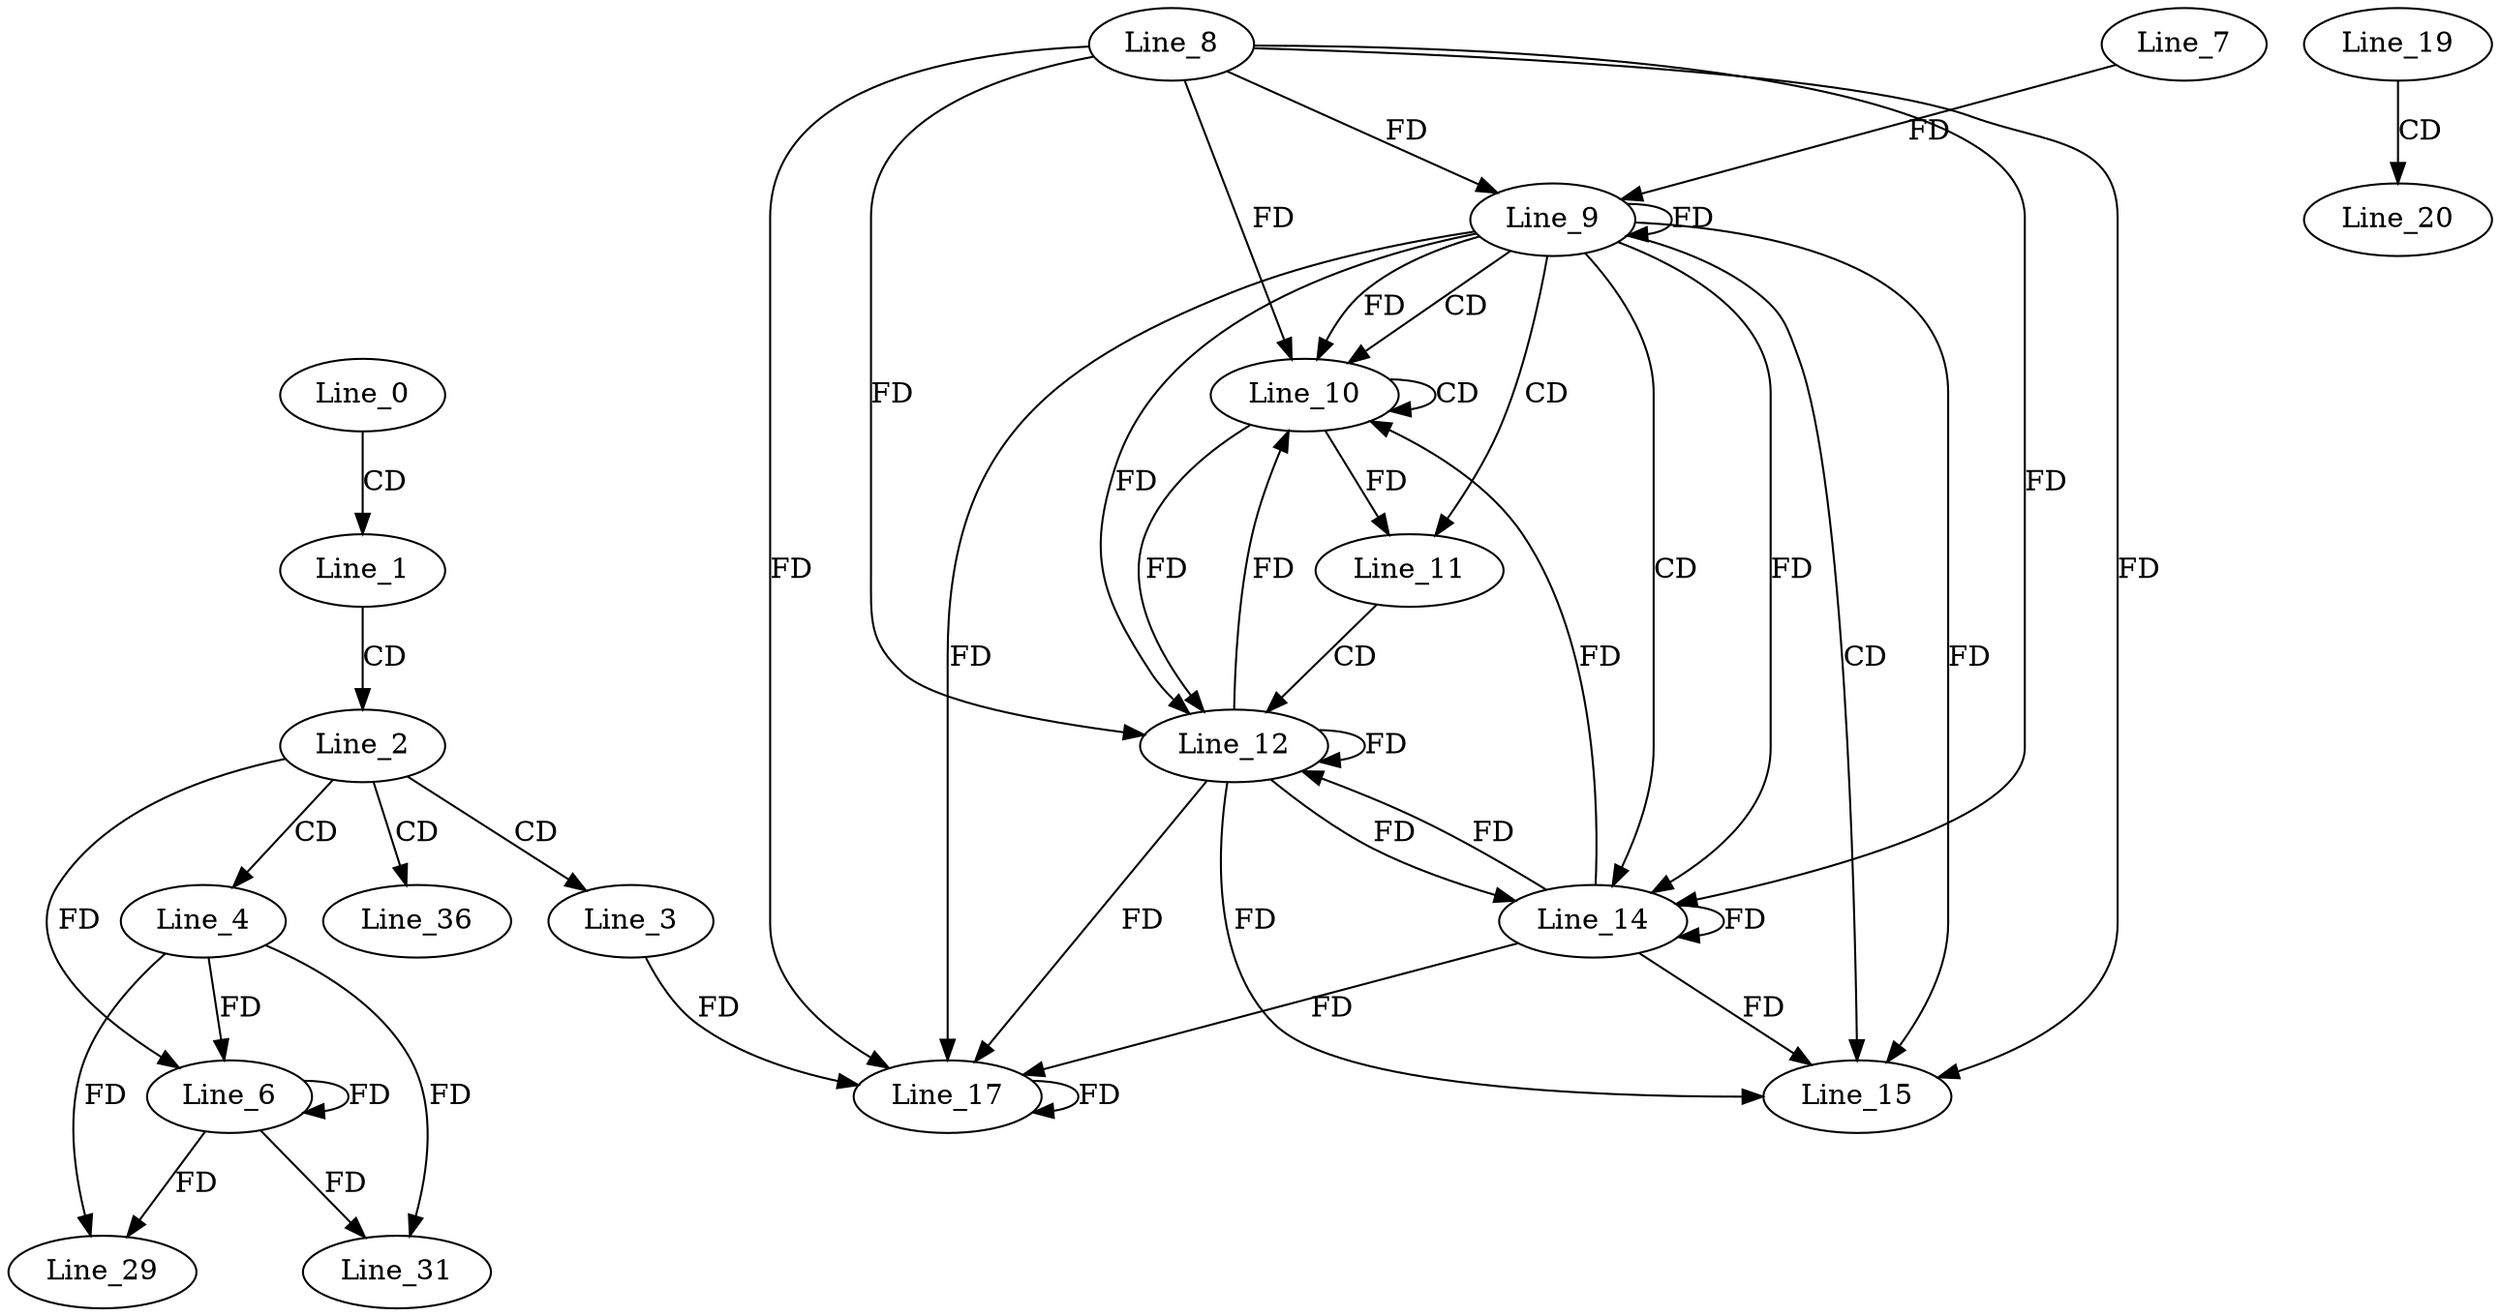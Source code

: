 digraph G {
  Line_0;
  Line_1;
  Line_2;
  Line_3;
  Line_4;
  Line_6;
  Line_6;
  Line_6;
  Line_9;
  Line_8;
  Line_9;
  Line_7;
  Line_9;
  Line_10;
  Line_10;
  Line_11;
  Line_12;
  Line_12;
  Line_14;
  Line_14;
  Line_15;
  Line_15;
  Line_17;
  Line_17;
  Line_19;
  Line_20;
  Line_29;
  Line_31;
  Line_36;
  Line_0 -> Line_1 [ label="CD" ];
  Line_1 -> Line_2 [ label="CD" ];
  Line_2 -> Line_3 [ label="CD" ];
  Line_2 -> Line_4 [ label="CD" ];
  Line_4 -> Line_6 [ label="FD" ];
  Line_6 -> Line_6 [ label="FD" ];
  Line_2 -> Line_6 [ label="FD" ];
  Line_9 -> Line_9 [ label="FD" ];
  Line_8 -> Line_9 [ label="FD" ];
  Line_7 -> Line_9 [ label="FD" ];
  Line_9 -> Line_10 [ label="CD" ];
  Line_10 -> Line_10 [ label="CD" ];
  Line_9 -> Line_10 [ label="FD" ];
  Line_8 -> Line_10 [ label="FD" ];
  Line_9 -> Line_11 [ label="CD" ];
  Line_10 -> Line_11 [ label="FD" ];
  Line_11 -> Line_12 [ label="CD" ];
  Line_9 -> Line_12 [ label="FD" ];
  Line_12 -> Line_12 [ label="FD" ];
  Line_8 -> Line_12 [ label="FD" ];
  Line_10 -> Line_12 [ label="FD" ];
  Line_9 -> Line_14 [ label="CD" ];
  Line_9 -> Line_14 [ label="FD" ];
  Line_12 -> Line_14 [ label="FD" ];
  Line_14 -> Line_14 [ label="FD" ];
  Line_8 -> Line_14 [ label="FD" ];
  Line_9 -> Line_15 [ label="CD" ];
  Line_9 -> Line_15 [ label="FD" ];
  Line_12 -> Line_15 [ label="FD" ];
  Line_14 -> Line_15 [ label="FD" ];
  Line_8 -> Line_15 [ label="FD" ];
  Line_17 -> Line_17 [ label="FD" ];
  Line_3 -> Line_17 [ label="FD" ];
  Line_9 -> Line_17 [ label="FD" ];
  Line_12 -> Line_17 [ label="FD" ];
  Line_14 -> Line_17 [ label="FD" ];
  Line_8 -> Line_17 [ label="FD" ];
  Line_19 -> Line_20 [ label="CD" ];
  Line_4 -> Line_29 [ label="FD" ];
  Line_6 -> Line_29 [ label="FD" ];
  Line_4 -> Line_31 [ label="FD" ];
  Line_6 -> Line_31 [ label="FD" ];
  Line_2 -> Line_36 [ label="CD" ];
  Line_12 -> Line_10 [ label="FD" ];
  Line_14 -> Line_10 [ label="FD" ];
  Line_14 -> Line_12 [ label="FD" ];
}
